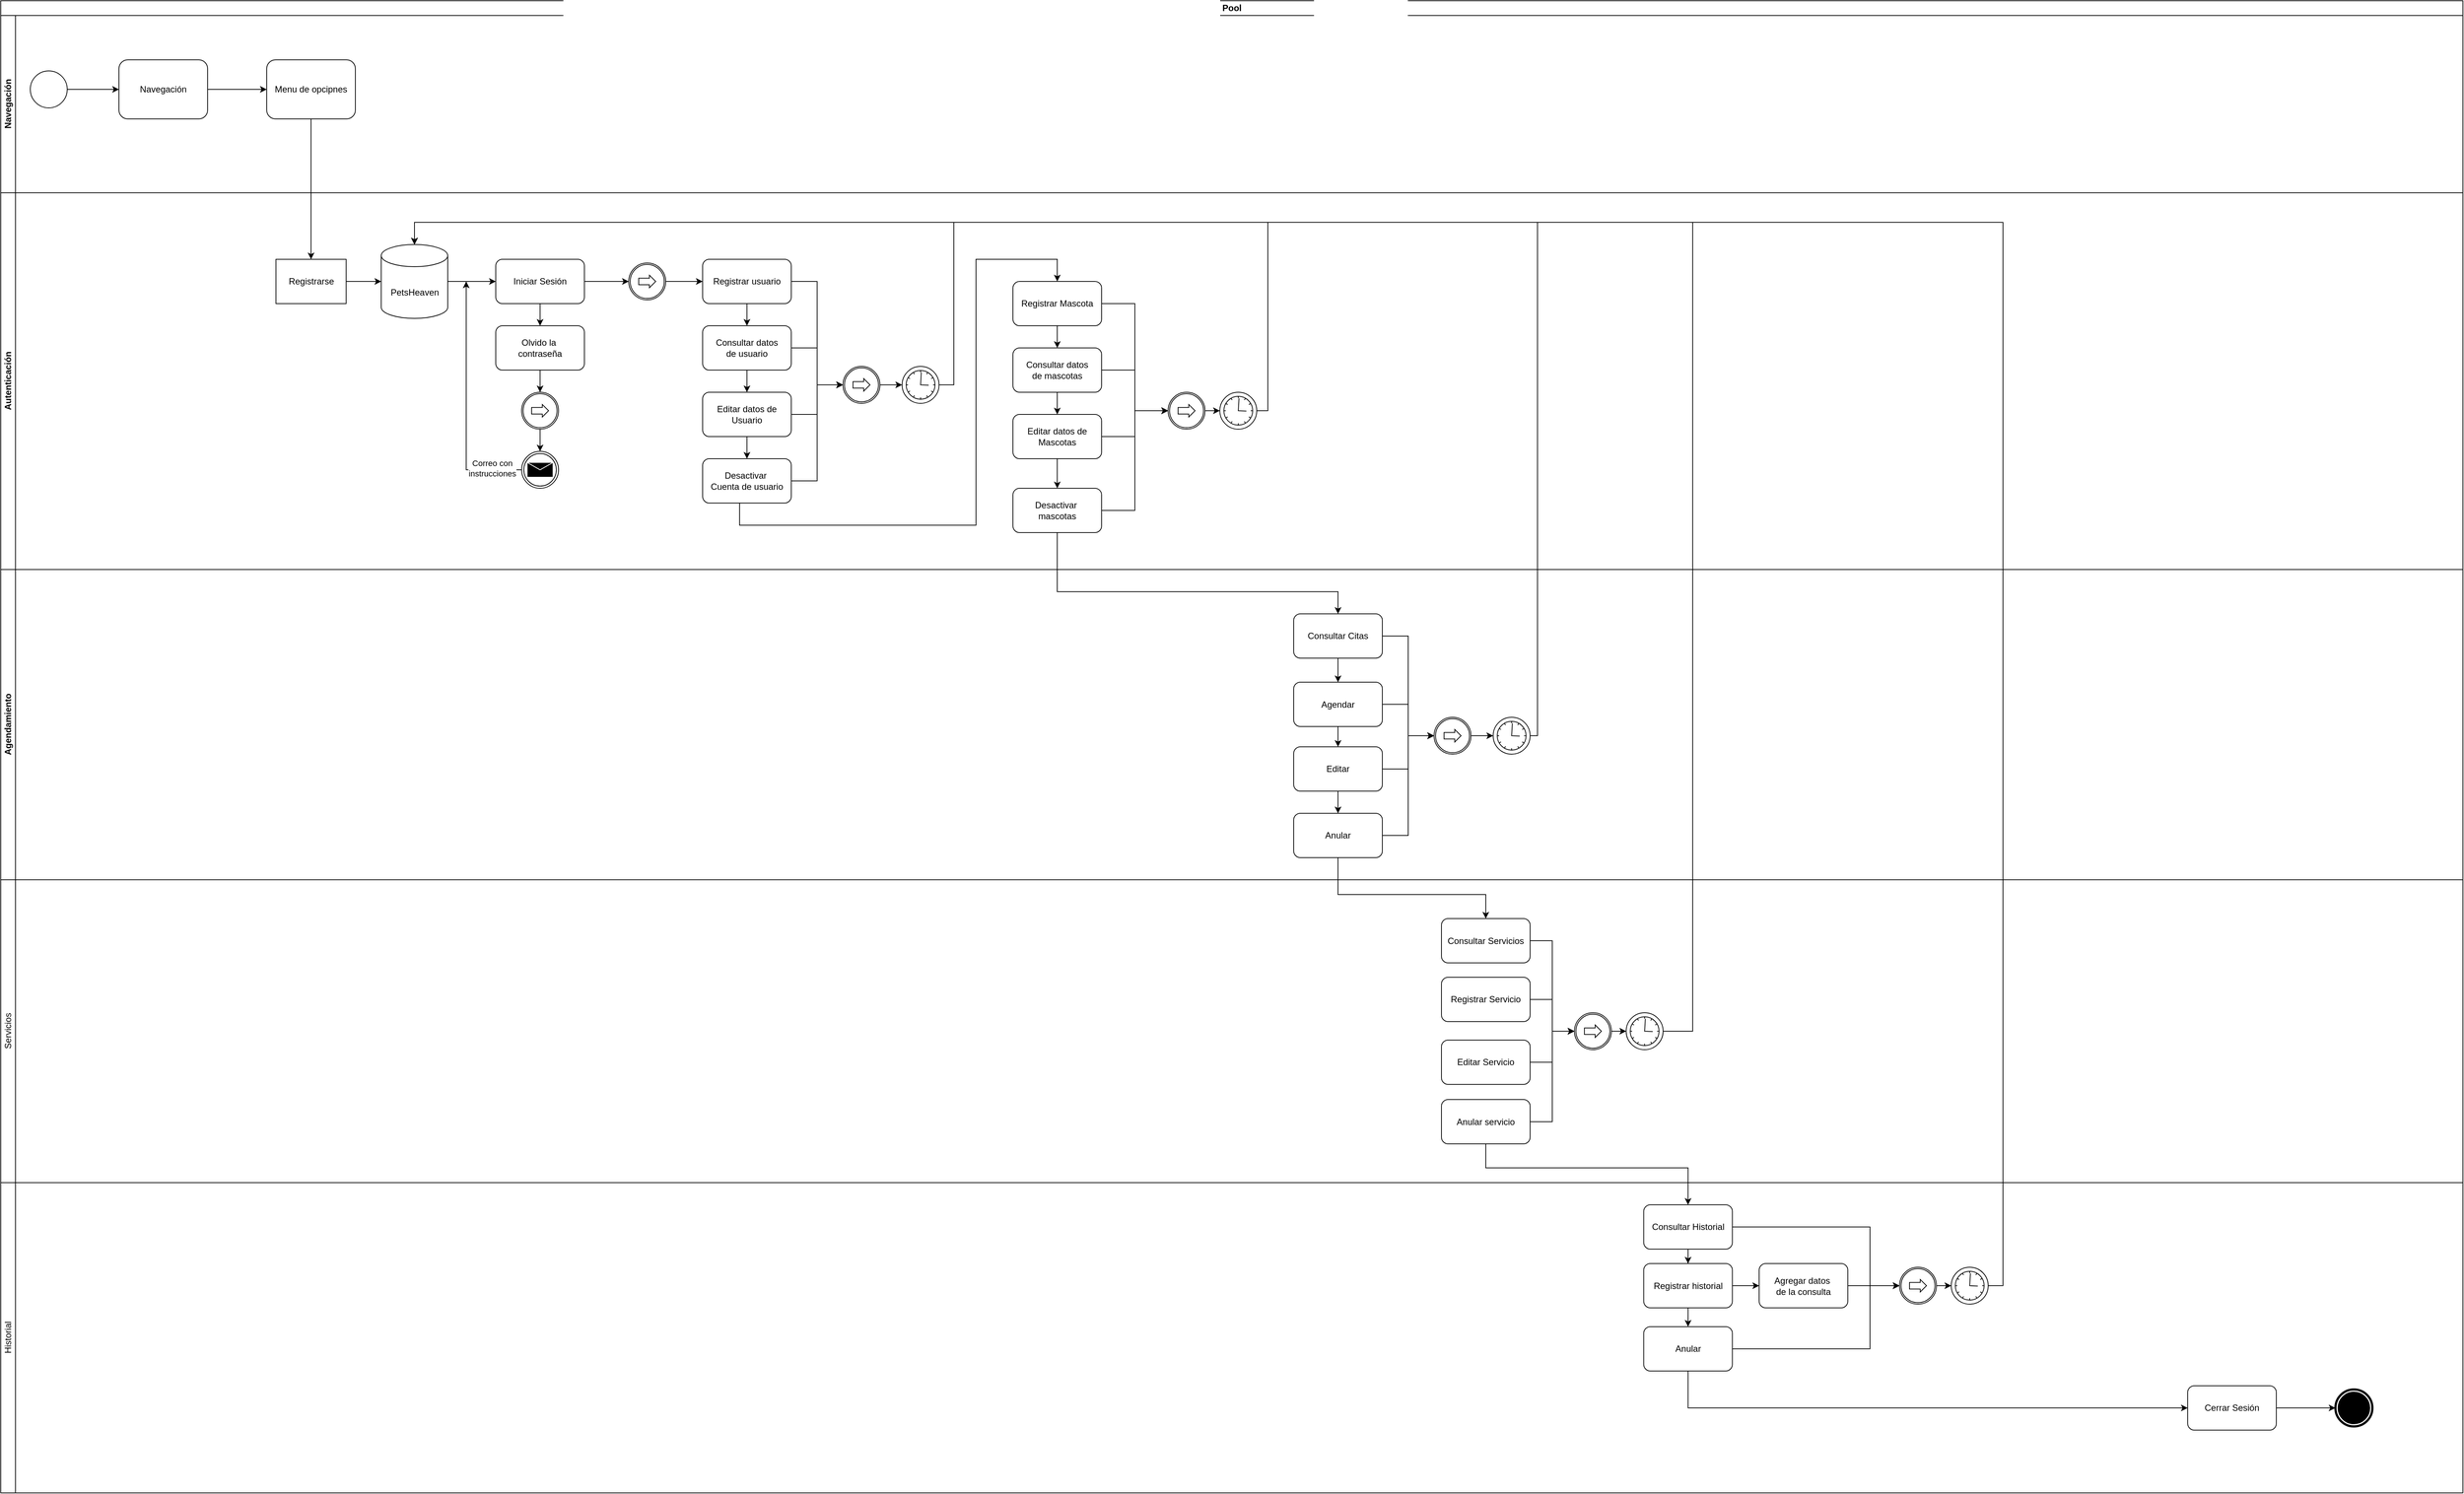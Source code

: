 <mxfile version="27.0.4">
  <diagram name="Page-1" id="2a216829-ef6e-dabb-86c1-c78162f3ba2b">
    <mxGraphModel dx="4753" dy="2723" grid="1" gridSize="10" guides="1" tooltips="1" connect="1" arrows="1" fold="1" page="1" pageScale="1" pageWidth="850" pageHeight="1100" background="none" math="0" shadow="0">
      <root>
        <mxCell id="0" />
        <mxCell id="1" parent="0" />
        <mxCell id="6vr_r3bITFx_196oS220-11" value="Pool" style="swimlane;childLayout=stackLayout;resizeParent=1;resizeParentMax=0;horizontal=1;startSize=20;horizontalStack=0;html=1;" parent="1" vertex="1">
          <mxGeometry x="160" y="150" width="3332.5" height="2020" as="geometry" />
        </mxCell>
        <mxCell id="6vr_r3bITFx_196oS220-12" value="Navegación" style="swimlane;startSize=20;horizontal=0;html=1;" parent="6vr_r3bITFx_196oS220-11" vertex="1">
          <mxGeometry y="20" width="3332.5" height="240" as="geometry" />
        </mxCell>
        <mxCell id="igWhySHWdOsPGfB4_8ew-29" value="Menu de opcipnes" style="shape=ext;rounded=1;html=1;whiteSpace=wrap;" parent="6vr_r3bITFx_196oS220-12" vertex="1">
          <mxGeometry x="360" y="60" width="120" height="80" as="geometry" />
        </mxCell>
        <mxCell id="92-tbjMUIbGHjEmsMBdT-14" style="edgeStyle=orthogonalEdgeStyle;rounded=0;orthogonalLoop=1;jettySize=auto;html=1;entryX=0;entryY=0.5;entryDx=0;entryDy=0;" edge="1" parent="6vr_r3bITFx_196oS220-12" source="7a84cebc1def654-2" target="igWhySHWdOsPGfB4_8ew-29">
          <mxGeometry relative="1" as="geometry" />
        </mxCell>
        <mxCell id="7a84cebc1def654-2" value="Navegación" style="shape=ext;rounded=1;html=1;whiteSpace=wrap;" parent="6vr_r3bITFx_196oS220-12" vertex="1">
          <mxGeometry x="160" y="60" width="120" height="80" as="geometry" />
        </mxCell>
        <mxCell id="7a84cebc1def654-1" value="" style="shape=mxgraph.bpmn.shape;html=1;verticalLabelPosition=bottom;labelBackgroundColor=#ffffff;verticalAlign=top;perimeter=ellipsePerimeter;outline=standard;symbol=general;" parent="6vr_r3bITFx_196oS220-12" vertex="1">
          <mxGeometry x="40" y="75" width="50" height="50" as="geometry" />
        </mxCell>
        <mxCell id="7a84cebc1def654-36" style="edgeStyle=orthogonalEdgeStyle;rounded=0;html=1;jettySize=auto;orthogonalLoop=1;" parent="6vr_r3bITFx_196oS220-12" source="7a84cebc1def654-1" target="7a84cebc1def654-2" edge="1">
          <mxGeometry relative="1" as="geometry" />
        </mxCell>
        <mxCell id="92-tbjMUIbGHjEmsMBdT-13" style="edgeStyle=orthogonalEdgeStyle;rounded=0;orthogonalLoop=1;jettySize=auto;html=1;entryX=0.5;entryY=0;entryDx=0;entryDy=0;" edge="1" parent="6vr_r3bITFx_196oS220-11" source="igWhySHWdOsPGfB4_8ew-29" target="92-tbjMUIbGHjEmsMBdT-2">
          <mxGeometry relative="1" as="geometry" />
        </mxCell>
        <mxCell id="6vr_r3bITFx_196oS220-13" value="Autenticación" style="swimlane;startSize=20;horizontal=0;html=1;" parent="6vr_r3bITFx_196oS220-11" vertex="1">
          <mxGeometry y="260" width="3332.5" height="510" as="geometry" />
        </mxCell>
        <mxCell id="92-tbjMUIbGHjEmsMBdT-2" value="Registrarse" style="rounded=0;whiteSpace=wrap;html=1;" vertex="1" parent="6vr_r3bITFx_196oS220-13">
          <mxGeometry x="372.5" y="90.03" width="95" height="60" as="geometry" />
        </mxCell>
        <mxCell id="92-tbjMUIbGHjEmsMBdT-24" style="edgeStyle=orthogonalEdgeStyle;rounded=0;orthogonalLoop=1;jettySize=auto;html=1;entryX=0.5;entryY=0;entryDx=0;entryDy=0;" edge="1" parent="6vr_r3bITFx_196oS220-13" source="92-tbjMUIbGHjEmsMBdT-3" target="92-tbjMUIbGHjEmsMBdT-22">
          <mxGeometry relative="1" as="geometry" />
        </mxCell>
        <mxCell id="92-tbjMUIbGHjEmsMBdT-36" style="edgeStyle=orthogonalEdgeStyle;rounded=0;orthogonalLoop=1;jettySize=auto;html=1;entryX=0;entryY=0.5;entryDx=0;entryDy=0;entryPerimeter=0;" edge="1" parent="6vr_r3bITFx_196oS220-13" source="92-tbjMUIbGHjEmsMBdT-3" target="92-tbjMUIbGHjEmsMBdT-34">
          <mxGeometry relative="1" as="geometry">
            <mxPoint x="840" y="120.03" as="targetPoint" />
          </mxGeometry>
        </mxCell>
        <mxCell id="92-tbjMUIbGHjEmsMBdT-3" value="Iniciar Sesión" style="rounded=1;whiteSpace=wrap;html=1;" vertex="1" parent="6vr_r3bITFx_196oS220-13">
          <mxGeometry x="670" y="90.03" width="120" height="60" as="geometry" />
        </mxCell>
        <mxCell id="92-tbjMUIbGHjEmsMBdT-29" style="edgeStyle=orthogonalEdgeStyle;rounded=0;orthogonalLoop=1;jettySize=auto;html=1;" edge="1" parent="6vr_r3bITFx_196oS220-13" source="4sriOAZfiTYjlehidHEY-39">
          <mxGeometry relative="1" as="geometry">
            <mxPoint x="630.0" y="120.03" as="targetPoint" />
            <Array as="points">
              <mxPoint x="630" y="375.03" />
            </Array>
          </mxGeometry>
        </mxCell>
        <mxCell id="92-tbjMUIbGHjEmsMBdT-30" value="Correo con&lt;br&gt;instrucciones" style="edgeLabel;html=1;align=center;verticalAlign=middle;resizable=0;points=[];" vertex="1" connectable="0" parent="92-tbjMUIbGHjEmsMBdT-29">
          <mxGeometry x="-0.756" y="-2" relative="1" as="geometry">
            <mxPoint as="offset" />
          </mxGeometry>
        </mxCell>
        <mxCell id="4sriOAZfiTYjlehidHEY-39" value="" style="points=[[0.145,0.145,0],[0.5,0,0],[0.855,0.145,0],[1,0.5,0],[0.855,0.855,0],[0.5,1,0],[0.145,0.855,0],[0,0.5,0]];shape=mxgraph.bpmn.event;html=1;verticalLabelPosition=bottom;labelBackgroundColor=#ffffff;verticalAlign=top;align=center;perimeter=ellipsePerimeter;outlineConnect=0;aspect=fixed;outline=throwing;symbol=message;" parent="6vr_r3bITFx_196oS220-13" vertex="1">
          <mxGeometry x="705" y="350.03" width="50" height="50" as="geometry" />
        </mxCell>
        <mxCell id="92-tbjMUIbGHjEmsMBdT-21" style="edgeStyle=orthogonalEdgeStyle;rounded=0;orthogonalLoop=1;jettySize=auto;html=1;entryX=0;entryY=0.5;entryDx=0;entryDy=0;" edge="1" parent="6vr_r3bITFx_196oS220-13" source="92-tbjMUIbGHjEmsMBdT-8" target="92-tbjMUIbGHjEmsMBdT-3">
          <mxGeometry relative="1" as="geometry" />
        </mxCell>
        <mxCell id="92-tbjMUIbGHjEmsMBdT-8" value="" style="shape=cylinder3;whiteSpace=wrap;html=1;boundedLbl=1;backgroundOutline=1;size=15;" vertex="1" parent="6vr_r3bITFx_196oS220-13">
          <mxGeometry x="515" y="70.03" width="90" height="100" as="geometry" />
        </mxCell>
        <mxCell id="92-tbjMUIbGHjEmsMBdT-20" style="edgeStyle=orthogonalEdgeStyle;rounded=0;orthogonalLoop=1;jettySize=auto;html=1;entryX=0;entryY=0.5;entryDx=0;entryDy=0;entryPerimeter=0;" edge="1" parent="6vr_r3bITFx_196oS220-13" source="92-tbjMUIbGHjEmsMBdT-2" target="92-tbjMUIbGHjEmsMBdT-8">
          <mxGeometry relative="1" as="geometry" />
        </mxCell>
        <mxCell id="92-tbjMUIbGHjEmsMBdT-22" value="Olvido la&amp;nbsp;&lt;div&gt;contraseña&lt;/div&gt;" style="rounded=1;whiteSpace=wrap;html=1;" vertex="1" parent="6vr_r3bITFx_196oS220-13">
          <mxGeometry x="670" y="180.03" width="120" height="60" as="geometry" />
        </mxCell>
        <mxCell id="92-tbjMUIbGHjEmsMBdT-31" value="" style="points=[[0.145,0.145,0],[0.5,0,0],[0.855,0.145,0],[1,0.5,0],[0.855,0.855,0],[0.5,1,0],[0.145,0.855,0],[0,0.5,0]];shape=mxgraph.bpmn.event;html=1;verticalLabelPosition=bottom;labelBackgroundColor=#ffffff;verticalAlign=top;align=center;perimeter=ellipsePerimeter;outlineConnect=0;aspect=fixed;outline=catching;symbol=link;" vertex="1" parent="6vr_r3bITFx_196oS220-13">
          <mxGeometry x="705" y="270.03" width="50" height="50" as="geometry" />
        </mxCell>
        <mxCell id="92-tbjMUIbGHjEmsMBdT-32" style="edgeStyle=orthogonalEdgeStyle;rounded=0;orthogonalLoop=1;jettySize=auto;html=1;entryX=0.5;entryY=0;entryDx=0;entryDy=0;entryPerimeter=0;" edge="1" parent="6vr_r3bITFx_196oS220-13" source="92-tbjMUIbGHjEmsMBdT-22" target="92-tbjMUIbGHjEmsMBdT-31">
          <mxGeometry relative="1" as="geometry" />
        </mxCell>
        <mxCell id="92-tbjMUIbGHjEmsMBdT-33" style="edgeStyle=orthogonalEdgeStyle;rounded=0;orthogonalLoop=1;jettySize=auto;html=1;entryX=0.5;entryY=0;entryDx=0;entryDy=0;entryPerimeter=0;" edge="1" parent="6vr_r3bITFx_196oS220-13" source="92-tbjMUIbGHjEmsMBdT-31" target="4sriOAZfiTYjlehidHEY-39">
          <mxGeometry relative="1" as="geometry" />
        </mxCell>
        <mxCell id="92-tbjMUIbGHjEmsMBdT-92" style="edgeStyle=orthogonalEdgeStyle;rounded=0;orthogonalLoop=1;jettySize=auto;html=1;entryX=0;entryY=0.5;entryDx=0;entryDy=0;" edge="1" parent="6vr_r3bITFx_196oS220-13" source="92-tbjMUIbGHjEmsMBdT-34" target="92-tbjMUIbGHjEmsMBdT-88">
          <mxGeometry relative="1" as="geometry" />
        </mxCell>
        <mxCell id="92-tbjMUIbGHjEmsMBdT-34" value="" style="points=[[0.145,0.145,0],[0.5,0,0],[0.855,0.145,0],[1,0.5,0],[0.855,0.855,0],[0.5,1,0],[0.145,0.855,0],[0,0.5,0]];shape=mxgraph.bpmn.event;html=1;verticalLabelPosition=bottom;labelBackgroundColor=#ffffff;verticalAlign=top;align=center;perimeter=ellipsePerimeter;outlineConnect=0;aspect=fixed;outline=catching;symbol=link;" vertex="1" parent="6vr_r3bITFx_196oS220-13">
          <mxGeometry x="850" y="95.03" width="50" height="50" as="geometry" />
        </mxCell>
        <mxCell id="92-tbjMUIbGHjEmsMBdT-78" style="edgeStyle=orthogonalEdgeStyle;rounded=0;orthogonalLoop=1;jettySize=auto;html=1;entryX=0.5;entryY=0;entryDx=0;entryDy=0;" edge="1" parent="6vr_r3bITFx_196oS220-13" source="92-tbjMUIbGHjEmsMBdT-37" target="92-tbjMUIbGHjEmsMBdT-44">
          <mxGeometry relative="1" as="geometry" />
        </mxCell>
        <mxCell id="92-tbjMUIbGHjEmsMBdT-37" value="Consultar datos&lt;br&gt;de usuario" style="rounded=1;whiteSpace=wrap;html=1;" vertex="1" parent="6vr_r3bITFx_196oS220-13">
          <mxGeometry x="950" y="180" width="120" height="60" as="geometry" />
        </mxCell>
        <mxCell id="92-tbjMUIbGHjEmsMBdT-80" style="edgeStyle=orthogonalEdgeStyle;rounded=0;orthogonalLoop=1;jettySize=auto;html=1;entryX=0.5;entryY=0;entryDx=0;entryDy=0;" edge="1" parent="6vr_r3bITFx_196oS220-13" source="92-tbjMUIbGHjEmsMBdT-44" target="92-tbjMUIbGHjEmsMBdT-75">
          <mxGeometry relative="1" as="geometry" />
        </mxCell>
        <mxCell id="92-tbjMUIbGHjEmsMBdT-44" value="Editar datos de Usuario" style="rounded=1;whiteSpace=wrap;html=1;" vertex="1" parent="6vr_r3bITFx_196oS220-13">
          <mxGeometry x="950" y="270" width="120" height="60" as="geometry" />
        </mxCell>
        <mxCell id="92-tbjMUIbGHjEmsMBdT-166" style="edgeStyle=orthogonalEdgeStyle;rounded=0;orthogonalLoop=1;jettySize=auto;html=1;entryX=0.5;entryY=0;entryDx=0;entryDy=0;" edge="1" parent="6vr_r3bITFx_196oS220-13" source="92-tbjMUIbGHjEmsMBdT-75" target="92-tbjMUIbGHjEmsMBdT-108">
          <mxGeometry relative="1" as="geometry">
            <Array as="points">
              <mxPoint x="1000" y="450" />
              <mxPoint x="1320" y="450" />
              <mxPoint x="1320" y="90" />
              <mxPoint x="1430" y="90" />
            </Array>
          </mxGeometry>
        </mxCell>
        <mxCell id="92-tbjMUIbGHjEmsMBdT-75" value="Desactivar&amp;nbsp;&lt;div&gt;Cuenta de usuario&lt;/div&gt;" style="rounded=1;whiteSpace=wrap;html=1;" vertex="1" parent="6vr_r3bITFx_196oS220-13">
          <mxGeometry x="950" y="360" width="120" height="60" as="geometry" />
        </mxCell>
        <mxCell id="92-tbjMUIbGHjEmsMBdT-91" style="edgeStyle=orthogonalEdgeStyle;rounded=0;orthogonalLoop=1;jettySize=auto;html=1;entryX=0.5;entryY=0;entryDx=0;entryDy=0;" edge="1" parent="6vr_r3bITFx_196oS220-13" source="92-tbjMUIbGHjEmsMBdT-88" target="92-tbjMUIbGHjEmsMBdT-37">
          <mxGeometry relative="1" as="geometry" />
        </mxCell>
        <mxCell id="92-tbjMUIbGHjEmsMBdT-88" value="Registrar usuario" style="rounded=1;whiteSpace=wrap;html=1;" vertex="1" parent="6vr_r3bITFx_196oS220-13">
          <mxGeometry x="950" y="90" width="120" height="60" as="geometry" />
        </mxCell>
        <mxCell id="92-tbjMUIbGHjEmsMBdT-96" style="edgeStyle=orthogonalEdgeStyle;rounded=0;orthogonalLoop=1;jettySize=auto;html=1;entryX=0.5;entryY=0;entryDx=0;entryDy=0;" edge="1" parent="6vr_r3bITFx_196oS220-13" source="92-tbjMUIbGHjEmsMBdT-97" target="92-tbjMUIbGHjEmsMBdT-100">
          <mxGeometry relative="1" as="geometry" />
        </mxCell>
        <mxCell id="92-tbjMUIbGHjEmsMBdT-97" value="Consultar datos&lt;br&gt;de mascotas" style="rounded=1;whiteSpace=wrap;html=1;" vertex="1" parent="6vr_r3bITFx_196oS220-13">
          <mxGeometry x="1370" y="210" width="120" height="60" as="geometry" />
        </mxCell>
        <mxCell id="92-tbjMUIbGHjEmsMBdT-172" style="edgeStyle=orthogonalEdgeStyle;rounded=0;orthogonalLoop=1;jettySize=auto;html=1;entryX=0.5;entryY=0;entryDx=0;entryDy=0;" edge="1" parent="6vr_r3bITFx_196oS220-13" source="92-tbjMUIbGHjEmsMBdT-100" target="92-tbjMUIbGHjEmsMBdT-101">
          <mxGeometry relative="1" as="geometry" />
        </mxCell>
        <mxCell id="92-tbjMUIbGHjEmsMBdT-100" value="Editar datos de Mascotas" style="rounded=1;whiteSpace=wrap;html=1;" vertex="1" parent="6vr_r3bITFx_196oS220-13">
          <mxGeometry x="1370" y="300" width="120" height="60" as="geometry" />
        </mxCell>
        <mxCell id="92-tbjMUIbGHjEmsMBdT-101" value="Desactivar&amp;nbsp;&lt;div&gt;mascotas&lt;/div&gt;" style="rounded=1;whiteSpace=wrap;html=1;" vertex="1" parent="6vr_r3bITFx_196oS220-13">
          <mxGeometry x="1370" y="400.03" width="120" height="60" as="geometry" />
        </mxCell>
        <mxCell id="92-tbjMUIbGHjEmsMBdT-103" style="edgeStyle=orthogonalEdgeStyle;rounded=0;orthogonalLoop=1;jettySize=auto;html=1;entryX=0;entryY=0.5;entryDx=0;entryDy=0;entryPerimeter=0;" edge="1" parent="6vr_r3bITFx_196oS220-13" source="92-tbjMUIbGHjEmsMBdT-97" target="92-tbjMUIbGHjEmsMBdT-169">
          <mxGeometry relative="1" as="geometry">
            <mxPoint x="1540.0" y="240" as="targetPoint" />
          </mxGeometry>
        </mxCell>
        <mxCell id="92-tbjMUIbGHjEmsMBdT-105" style="edgeStyle=orthogonalEdgeStyle;rounded=0;orthogonalLoop=1;jettySize=auto;html=1;entryX=0;entryY=0.5;entryDx=0;entryDy=0;entryPerimeter=0;" edge="1" parent="6vr_r3bITFx_196oS220-13" source="92-tbjMUIbGHjEmsMBdT-100" target="92-tbjMUIbGHjEmsMBdT-169">
          <mxGeometry relative="1" as="geometry">
            <mxPoint x="1540.0" y="330" as="targetPoint" />
          </mxGeometry>
        </mxCell>
        <mxCell id="92-tbjMUIbGHjEmsMBdT-107" style="edgeStyle=orthogonalEdgeStyle;rounded=0;orthogonalLoop=1;jettySize=auto;html=1;entryX=0.5;entryY=0;entryDx=0;entryDy=0;" edge="1" parent="6vr_r3bITFx_196oS220-13" source="92-tbjMUIbGHjEmsMBdT-108" target="92-tbjMUIbGHjEmsMBdT-97">
          <mxGeometry relative="1" as="geometry" />
        </mxCell>
        <mxCell id="92-tbjMUIbGHjEmsMBdT-108" value="Registrar Mascota" style="rounded=1;whiteSpace=wrap;html=1;" vertex="1" parent="6vr_r3bITFx_196oS220-13">
          <mxGeometry x="1370" y="120" width="120" height="60" as="geometry" />
        </mxCell>
        <mxCell id="92-tbjMUIbGHjEmsMBdT-110" style="edgeStyle=orthogonalEdgeStyle;rounded=0;orthogonalLoop=1;jettySize=auto;html=1;entryX=0;entryY=0.5;entryDx=0;entryDy=0;entryPerimeter=0;" edge="1" parent="6vr_r3bITFx_196oS220-13" source="92-tbjMUIbGHjEmsMBdT-108" target="92-tbjMUIbGHjEmsMBdT-169">
          <mxGeometry relative="1" as="geometry">
            <mxPoint x="1540.0" y="150" as="targetPoint" />
          </mxGeometry>
        </mxCell>
        <mxCell id="92-tbjMUIbGHjEmsMBdT-115" style="edgeStyle=orthogonalEdgeStyle;rounded=0;orthogonalLoop=1;jettySize=auto;html=1;entryX=0;entryY=0.5;entryDx=0;entryDy=0;entryPerimeter=0;" edge="1" parent="6vr_r3bITFx_196oS220-13" source="92-tbjMUIbGHjEmsMBdT-88" target="92-tbjMUIbGHjEmsMBdT-120">
          <mxGeometry relative="1" as="geometry" />
        </mxCell>
        <mxCell id="92-tbjMUIbGHjEmsMBdT-116" style="edgeStyle=orthogonalEdgeStyle;rounded=0;orthogonalLoop=1;jettySize=auto;html=1;entryX=0;entryY=0.5;entryDx=0;entryDy=0;entryPerimeter=0;" edge="1" parent="6vr_r3bITFx_196oS220-13" source="92-tbjMUIbGHjEmsMBdT-37" target="92-tbjMUIbGHjEmsMBdT-120">
          <mxGeometry relative="1" as="geometry" />
        </mxCell>
        <mxCell id="92-tbjMUIbGHjEmsMBdT-117" style="edgeStyle=orthogonalEdgeStyle;rounded=0;orthogonalLoop=1;jettySize=auto;html=1;entryX=0;entryY=0.5;entryDx=0;entryDy=0;entryPerimeter=0;" edge="1" parent="6vr_r3bITFx_196oS220-13" source="92-tbjMUIbGHjEmsMBdT-44" target="92-tbjMUIbGHjEmsMBdT-120">
          <mxGeometry relative="1" as="geometry" />
        </mxCell>
        <mxCell id="92-tbjMUIbGHjEmsMBdT-118" style="edgeStyle=orthogonalEdgeStyle;rounded=0;orthogonalLoop=1;jettySize=auto;html=1;entryX=0;entryY=0.5;entryDx=0;entryDy=0;entryPerimeter=0;" edge="1" parent="6vr_r3bITFx_196oS220-13" source="92-tbjMUIbGHjEmsMBdT-75" target="92-tbjMUIbGHjEmsMBdT-120">
          <mxGeometry relative="1" as="geometry" />
        </mxCell>
        <mxCell id="92-tbjMUIbGHjEmsMBdT-120" value="" style="points=[[0.145,0.145,0],[0.5,0,0],[0.855,0.145,0],[1,0.5,0],[0.855,0.855,0],[0.5,1,0],[0.145,0.855,0],[0,0.5,0]];shape=mxgraph.bpmn.event;html=1;verticalLabelPosition=bottom;labelBackgroundColor=#ffffff;verticalAlign=top;align=center;perimeter=ellipsePerimeter;outlineConnect=0;aspect=fixed;outline=catching;symbol=link;" vertex="1" parent="6vr_r3bITFx_196oS220-13">
          <mxGeometry x="1140" y="235" width="50" height="50" as="geometry" />
        </mxCell>
        <mxCell id="92-tbjMUIbGHjEmsMBdT-169" value="" style="points=[[0.145,0.145,0],[0.5,0,0],[0.855,0.145,0],[1,0.5,0],[0.855,0.855,0],[0.5,1,0],[0.145,0.855,0],[0,0.5,0]];shape=mxgraph.bpmn.event;html=1;verticalLabelPosition=bottom;labelBackgroundColor=#ffffff;verticalAlign=top;align=center;perimeter=ellipsePerimeter;outlineConnect=0;aspect=fixed;outline=catching;symbol=link;" vertex="1" parent="6vr_r3bITFx_196oS220-13">
          <mxGeometry x="1580" y="270.03" width="50" height="50" as="geometry" />
        </mxCell>
        <mxCell id="92-tbjMUIbGHjEmsMBdT-170" value="" style="points=[[0.145,0.145,0],[0.5,0,0],[0.855,0.145,0],[1,0.5,0],[0.855,0.855,0],[0.5,1,0],[0.145,0.855,0],[0,0.5,0]];shape=mxgraph.bpmn.event;html=1;verticalLabelPosition=bottom;labelBackgroundColor=#ffffff;verticalAlign=top;align=center;perimeter=ellipsePerimeter;outlineConnect=0;aspect=fixed;outline=standard;symbol=timer;" vertex="1" parent="6vr_r3bITFx_196oS220-13">
          <mxGeometry x="1650" y="270.03" width="50" height="50" as="geometry" />
        </mxCell>
        <mxCell id="92-tbjMUIbGHjEmsMBdT-171" style="edgeStyle=orthogonalEdgeStyle;rounded=0;orthogonalLoop=1;jettySize=auto;html=1;entryX=0;entryY=0.5;entryDx=0;entryDy=0;entryPerimeter=0;" edge="1" parent="6vr_r3bITFx_196oS220-13" source="92-tbjMUIbGHjEmsMBdT-169" target="92-tbjMUIbGHjEmsMBdT-170">
          <mxGeometry relative="1" as="geometry" />
        </mxCell>
        <mxCell id="92-tbjMUIbGHjEmsMBdT-173" style="edgeStyle=orthogonalEdgeStyle;rounded=0;orthogonalLoop=1;jettySize=auto;html=1;entryX=0;entryY=0.5;entryDx=0;entryDy=0;entryPerimeter=0;" edge="1" parent="6vr_r3bITFx_196oS220-13" source="92-tbjMUIbGHjEmsMBdT-101" target="92-tbjMUIbGHjEmsMBdT-169">
          <mxGeometry relative="1" as="geometry" />
        </mxCell>
        <mxCell id="92-tbjMUIbGHjEmsMBdT-180" value="&lt;span style=&quot;text-wrap-mode: wrap;&quot;&gt;PetsHeaven&lt;/span&gt;" style="text;html=1;align=center;verticalAlign=middle;resizable=0;points=[];autosize=1;strokeColor=none;fillColor=none;" vertex="1" parent="6vr_r3bITFx_196oS220-13">
          <mxGeometry x="515" y="120.03" width="90" height="30" as="geometry" />
        </mxCell>
        <mxCell id="92-tbjMUIbGHjEmsMBdT-181" value="" style="points=[[0.145,0.145,0],[0.5,0,0],[0.855,0.145,0],[1,0.5,0],[0.855,0.855,0],[0.5,1,0],[0.145,0.855,0],[0,0.5,0]];shape=mxgraph.bpmn.event;html=1;verticalLabelPosition=bottom;labelBackgroundColor=#ffffff;verticalAlign=top;align=center;perimeter=ellipsePerimeter;outlineConnect=0;aspect=fixed;outline=standard;symbol=timer;" vertex="1" parent="6vr_r3bITFx_196oS220-13">
          <mxGeometry x="1220" y="235" width="50" height="50" as="geometry" />
        </mxCell>
        <mxCell id="92-tbjMUIbGHjEmsMBdT-182" style="edgeStyle=orthogonalEdgeStyle;rounded=0;orthogonalLoop=1;jettySize=auto;html=1;entryX=0.5;entryY=0;entryDx=0;entryDy=0;entryPerimeter=0;" edge="1" parent="6vr_r3bITFx_196oS220-13" source="92-tbjMUIbGHjEmsMBdT-181" target="92-tbjMUIbGHjEmsMBdT-8">
          <mxGeometry relative="1" as="geometry">
            <Array as="points">
              <mxPoint x="1290" y="260" />
              <mxPoint x="1290" y="40" />
              <mxPoint x="560" y="40" />
            </Array>
          </mxGeometry>
        </mxCell>
        <mxCell id="92-tbjMUIbGHjEmsMBdT-183" style="edgeStyle=orthogonalEdgeStyle;rounded=0;orthogonalLoop=1;jettySize=auto;html=1;entryX=0;entryY=0.5;entryDx=0;entryDy=0;entryPerimeter=0;" edge="1" parent="6vr_r3bITFx_196oS220-13" source="92-tbjMUIbGHjEmsMBdT-120" target="92-tbjMUIbGHjEmsMBdT-181">
          <mxGeometry relative="1" as="geometry" />
        </mxCell>
        <mxCell id="92-tbjMUIbGHjEmsMBdT-184" style="edgeStyle=orthogonalEdgeStyle;rounded=0;orthogonalLoop=1;jettySize=auto;html=1;entryX=0.5;entryY=0;entryDx=0;entryDy=0;entryPerimeter=0;" edge="1" parent="6vr_r3bITFx_196oS220-13" source="92-tbjMUIbGHjEmsMBdT-170" target="92-tbjMUIbGHjEmsMBdT-8">
          <mxGeometry relative="1" as="geometry">
            <Array as="points">
              <mxPoint x="1715" y="40" />
              <mxPoint x="560" y="40" />
            </Array>
          </mxGeometry>
        </mxCell>
        <mxCell id="92-tbjMUIbGHjEmsMBdT-12" value="Agendamiento" style="swimlane;startSize=20;horizontal=0;html=1;" vertex="1" parent="6vr_r3bITFx_196oS220-11">
          <mxGeometry y="770" width="3332.5" height="420" as="geometry" />
        </mxCell>
        <mxCell id="92-tbjMUIbGHjEmsMBdT-163" style="edgeStyle=orthogonalEdgeStyle;rounded=0;orthogonalLoop=1;jettySize=auto;html=1;entryX=0.5;entryY=0;entryDx=0;entryDy=0;" edge="1" parent="92-tbjMUIbGHjEmsMBdT-12" source="92-tbjMUIbGHjEmsMBdT-45" target="92-tbjMUIbGHjEmsMBdT-48">
          <mxGeometry relative="1" as="geometry" />
        </mxCell>
        <mxCell id="92-tbjMUIbGHjEmsMBdT-45" value="Agendar" style="rounded=1;whiteSpace=wrap;html=1;" vertex="1" parent="92-tbjMUIbGHjEmsMBdT-12">
          <mxGeometry x="1750" y="152.5" width="120" height="60" as="geometry" />
        </mxCell>
        <mxCell id="92-tbjMUIbGHjEmsMBdT-164" style="edgeStyle=orthogonalEdgeStyle;rounded=0;orthogonalLoop=1;jettySize=auto;html=1;entryX=0.5;entryY=0;entryDx=0;entryDy=0;" edge="1" parent="92-tbjMUIbGHjEmsMBdT-12" source="92-tbjMUIbGHjEmsMBdT-48" target="92-tbjMUIbGHjEmsMBdT-54">
          <mxGeometry relative="1" as="geometry">
            <mxPoint x="1810.0" y="352.5" as="targetPoint" />
          </mxGeometry>
        </mxCell>
        <mxCell id="92-tbjMUIbGHjEmsMBdT-48" value="Editar" style="rounded=1;whiteSpace=wrap;html=1;" vertex="1" parent="92-tbjMUIbGHjEmsMBdT-12">
          <mxGeometry x="1750" y="240" width="120" height="60" as="geometry" />
        </mxCell>
        <mxCell id="92-tbjMUIbGHjEmsMBdT-162" style="edgeStyle=orthogonalEdgeStyle;rounded=0;orthogonalLoop=1;jettySize=auto;html=1;entryX=0.5;entryY=0;entryDx=0;entryDy=0;" edge="1" parent="92-tbjMUIbGHjEmsMBdT-12" source="92-tbjMUIbGHjEmsMBdT-50" target="92-tbjMUIbGHjEmsMBdT-45">
          <mxGeometry relative="1" as="geometry" />
        </mxCell>
        <mxCell id="92-tbjMUIbGHjEmsMBdT-50" value="Consultar Citas" style="rounded=1;whiteSpace=wrap;html=1;" vertex="1" parent="92-tbjMUIbGHjEmsMBdT-12">
          <mxGeometry x="1750" y="60" width="120" height="60" as="geometry" />
        </mxCell>
        <mxCell id="92-tbjMUIbGHjEmsMBdT-54" value="Anular" style="rounded=1;whiteSpace=wrap;html=1;" vertex="1" parent="92-tbjMUIbGHjEmsMBdT-12">
          <mxGeometry x="1750" y="330" width="120" height="60" as="geometry" />
        </mxCell>
        <mxCell id="92-tbjMUIbGHjEmsMBdT-73" value="" style="points=[[0.145,0.145,0],[0.5,0,0],[0.855,0.145,0],[1,0.5,0],[0.855,0.855,0],[0.5,1,0],[0.145,0.855,0],[0,0.5,0]];shape=mxgraph.bpmn.event;html=1;verticalLabelPosition=bottom;labelBackgroundColor=#ffffff;verticalAlign=top;align=center;perimeter=ellipsePerimeter;outlineConnect=0;aspect=fixed;outline=catching;symbol=link;" vertex="1" parent="92-tbjMUIbGHjEmsMBdT-12">
          <mxGeometry x="1940" y="200" width="50" height="50" as="geometry" />
        </mxCell>
        <mxCell id="92-tbjMUIbGHjEmsMBdT-124" value="" style="points=[[0.145,0.145,0],[0.5,0,0],[0.855,0.145,0],[1,0.5,0],[0.855,0.855,0],[0.5,1,0],[0.145,0.855,0],[0,0.5,0]];shape=mxgraph.bpmn.event;html=1;verticalLabelPosition=bottom;labelBackgroundColor=#ffffff;verticalAlign=top;align=center;perimeter=ellipsePerimeter;outlineConnect=0;aspect=fixed;outline=standard;symbol=timer;" vertex="1" parent="92-tbjMUIbGHjEmsMBdT-12">
          <mxGeometry x="2020" y="200" width="50" height="50" as="geometry" />
        </mxCell>
        <mxCell id="92-tbjMUIbGHjEmsMBdT-174" style="edgeStyle=orthogonalEdgeStyle;rounded=0;orthogonalLoop=1;jettySize=auto;html=1;entryX=0;entryY=0.5;entryDx=0;entryDy=0;entryPerimeter=0;" edge="1" parent="92-tbjMUIbGHjEmsMBdT-12" source="92-tbjMUIbGHjEmsMBdT-54" target="92-tbjMUIbGHjEmsMBdT-73">
          <mxGeometry relative="1" as="geometry" />
        </mxCell>
        <mxCell id="92-tbjMUIbGHjEmsMBdT-175" style="edgeStyle=orthogonalEdgeStyle;rounded=0;orthogonalLoop=1;jettySize=auto;html=1;entryX=0;entryY=0.5;entryDx=0;entryDy=0;entryPerimeter=0;" edge="1" parent="92-tbjMUIbGHjEmsMBdT-12" source="92-tbjMUIbGHjEmsMBdT-48" target="92-tbjMUIbGHjEmsMBdT-73">
          <mxGeometry relative="1" as="geometry" />
        </mxCell>
        <mxCell id="92-tbjMUIbGHjEmsMBdT-176" style="edgeStyle=orthogonalEdgeStyle;rounded=0;orthogonalLoop=1;jettySize=auto;html=1;entryX=0;entryY=0.5;entryDx=0;entryDy=0;entryPerimeter=0;" edge="1" parent="92-tbjMUIbGHjEmsMBdT-12" source="92-tbjMUIbGHjEmsMBdT-45" target="92-tbjMUIbGHjEmsMBdT-73">
          <mxGeometry relative="1" as="geometry" />
        </mxCell>
        <mxCell id="92-tbjMUIbGHjEmsMBdT-177" style="edgeStyle=orthogonalEdgeStyle;rounded=0;orthogonalLoop=1;jettySize=auto;html=1;entryX=0;entryY=0.5;entryDx=0;entryDy=0;entryPerimeter=0;" edge="1" parent="92-tbjMUIbGHjEmsMBdT-12" source="92-tbjMUIbGHjEmsMBdT-50" target="92-tbjMUIbGHjEmsMBdT-73">
          <mxGeometry relative="1" as="geometry" />
        </mxCell>
        <mxCell id="92-tbjMUIbGHjEmsMBdT-178" style="edgeStyle=orthogonalEdgeStyle;rounded=0;orthogonalLoop=1;jettySize=auto;html=1;entryX=0;entryY=0.5;entryDx=0;entryDy=0;entryPerimeter=0;" edge="1" parent="92-tbjMUIbGHjEmsMBdT-12" source="92-tbjMUIbGHjEmsMBdT-73" target="92-tbjMUIbGHjEmsMBdT-124">
          <mxGeometry relative="1" as="geometry" />
        </mxCell>
        <mxCell id="92-tbjMUIbGHjEmsMBdT-126" value="Servicios" style="swimlane;startSize=20;horizontal=0;html=1;fontStyle=0" vertex="1" parent="6vr_r3bITFx_196oS220-11">
          <mxGeometry y="1190" width="3332.5" height="410" as="geometry" />
        </mxCell>
        <mxCell id="92-tbjMUIbGHjEmsMBdT-127" value="Registrar Servicio" style="rounded=1;whiteSpace=wrap;html=1;" vertex="1" parent="92-tbjMUIbGHjEmsMBdT-126">
          <mxGeometry x="1950" y="132.02" width="120" height="60" as="geometry" />
        </mxCell>
        <mxCell id="92-tbjMUIbGHjEmsMBdT-128" value="" style="points=[[0.145,0.145,0],[0.5,0,0],[0.855,0.145,0],[1,0.5,0],[0.855,0.855,0],[0.5,1,0],[0.145,0.855,0],[0,0.5,0]];shape=mxgraph.bpmn.event;html=1;verticalLabelPosition=bottom;labelBackgroundColor=#ffffff;verticalAlign=top;align=center;perimeter=ellipsePerimeter;outlineConnect=0;aspect=fixed;outline=catching;symbol=link;" vertex="1" parent="92-tbjMUIbGHjEmsMBdT-126">
          <mxGeometry x="2130" y="180.0" width="50" height="50" as="geometry" />
        </mxCell>
        <mxCell id="92-tbjMUIbGHjEmsMBdT-129" style="edgeStyle=orthogonalEdgeStyle;rounded=0;orthogonalLoop=1;jettySize=auto;html=1;entryX=0;entryY=0.5;entryDx=0;entryDy=0;entryPerimeter=0;" edge="1" parent="92-tbjMUIbGHjEmsMBdT-126" source="92-tbjMUIbGHjEmsMBdT-127" target="92-tbjMUIbGHjEmsMBdT-128">
          <mxGeometry relative="1" as="geometry" />
        </mxCell>
        <mxCell id="92-tbjMUIbGHjEmsMBdT-130" value="Editar Servicio" style="rounded=1;whiteSpace=wrap;html=1;" vertex="1" parent="92-tbjMUIbGHjEmsMBdT-126">
          <mxGeometry x="1950" y="217.02" width="120" height="60" as="geometry" />
        </mxCell>
        <mxCell id="92-tbjMUIbGHjEmsMBdT-131" value="Consultar Servicios" style="rounded=1;whiteSpace=wrap;html=1;" vertex="1" parent="92-tbjMUIbGHjEmsMBdT-126">
          <mxGeometry x="1950" y="52.5" width="120" height="60" as="geometry" />
        </mxCell>
        <mxCell id="92-tbjMUIbGHjEmsMBdT-135" value="Anular servicio" style="rounded=1;whiteSpace=wrap;html=1;" vertex="1" parent="92-tbjMUIbGHjEmsMBdT-126">
          <mxGeometry x="1950" y="297.5" width="120" height="60" as="geometry" />
        </mxCell>
        <mxCell id="92-tbjMUIbGHjEmsMBdT-140" value="" style="points=[[0.145,0.145,0],[0.5,0,0],[0.855,0.145,0],[1,0.5,0],[0.855,0.855,0],[0.5,1,0],[0.145,0.855,0],[0,0.5,0]];shape=mxgraph.bpmn.event;html=1;verticalLabelPosition=bottom;labelBackgroundColor=#ffffff;verticalAlign=top;align=center;perimeter=ellipsePerimeter;outlineConnect=0;aspect=fixed;outline=standard;symbol=timer;" vertex="1" parent="92-tbjMUIbGHjEmsMBdT-126">
          <mxGeometry x="2200" y="180" width="50" height="50" as="geometry" />
        </mxCell>
        <mxCell id="92-tbjMUIbGHjEmsMBdT-187" style="edgeStyle=orthogonalEdgeStyle;rounded=0;orthogonalLoop=1;jettySize=auto;html=1;entryX=0;entryY=0.5;entryDx=0;entryDy=0;entryPerimeter=0;" edge="1" parent="92-tbjMUIbGHjEmsMBdT-126" source="92-tbjMUIbGHjEmsMBdT-135" target="92-tbjMUIbGHjEmsMBdT-128">
          <mxGeometry relative="1" as="geometry" />
        </mxCell>
        <mxCell id="92-tbjMUIbGHjEmsMBdT-188" style="edgeStyle=orthogonalEdgeStyle;rounded=0;orthogonalLoop=1;jettySize=auto;html=1;entryX=0;entryY=0.5;entryDx=0;entryDy=0;entryPerimeter=0;" edge="1" parent="92-tbjMUIbGHjEmsMBdT-126" source="92-tbjMUIbGHjEmsMBdT-130" target="92-tbjMUIbGHjEmsMBdT-128">
          <mxGeometry relative="1" as="geometry" />
        </mxCell>
        <mxCell id="92-tbjMUIbGHjEmsMBdT-189" style="edgeStyle=orthogonalEdgeStyle;rounded=0;orthogonalLoop=1;jettySize=auto;html=1;entryX=0;entryY=0.5;entryDx=0;entryDy=0;entryPerimeter=0;" edge="1" parent="92-tbjMUIbGHjEmsMBdT-126" source="92-tbjMUIbGHjEmsMBdT-131" target="92-tbjMUIbGHjEmsMBdT-128">
          <mxGeometry relative="1" as="geometry" />
        </mxCell>
        <mxCell id="92-tbjMUIbGHjEmsMBdT-190" style="edgeStyle=orthogonalEdgeStyle;rounded=0;orthogonalLoop=1;jettySize=auto;html=1;entryX=0;entryY=0.5;entryDx=0;entryDy=0;entryPerimeter=0;" edge="1" parent="92-tbjMUIbGHjEmsMBdT-126" source="92-tbjMUIbGHjEmsMBdT-128" target="92-tbjMUIbGHjEmsMBdT-140">
          <mxGeometry relative="1" as="geometry" />
        </mxCell>
        <mxCell id="92-tbjMUIbGHjEmsMBdT-141" value="Historial" style="swimlane;startSize=20;horizontal=0;html=1;fontStyle=0" vertex="1" parent="6vr_r3bITFx_196oS220-11">
          <mxGeometry y="1600" width="3332.5" height="420" as="geometry" />
        </mxCell>
        <mxCell id="92-tbjMUIbGHjEmsMBdT-199" style="edgeStyle=orthogonalEdgeStyle;rounded=0;orthogonalLoop=1;jettySize=auto;html=1;entryX=0.5;entryY=0;entryDx=0;entryDy=0;" edge="1" parent="92-tbjMUIbGHjEmsMBdT-141" source="92-tbjMUIbGHjEmsMBdT-142" target="92-tbjMUIbGHjEmsMBdT-150">
          <mxGeometry relative="1" as="geometry" />
        </mxCell>
        <mxCell id="92-tbjMUIbGHjEmsMBdT-142" value="Registrar historial" style="rounded=1;whiteSpace=wrap;html=1;" vertex="1" parent="92-tbjMUIbGHjEmsMBdT-141">
          <mxGeometry x="2223.75" y="109.52" width="120" height="60" as="geometry" />
        </mxCell>
        <mxCell id="92-tbjMUIbGHjEmsMBdT-144" style="edgeStyle=orthogonalEdgeStyle;rounded=0;orthogonalLoop=1;jettySize=auto;html=1;entryX=0;entryY=0.5;entryDx=0;entryDy=0;" edge="1" parent="92-tbjMUIbGHjEmsMBdT-141" source="92-tbjMUIbGHjEmsMBdT-142" target="92-tbjMUIbGHjEmsMBdT-145">
          <mxGeometry relative="1" as="geometry">
            <mxPoint x="2403.75" y="139.52" as="targetPoint" />
          </mxGeometry>
        </mxCell>
        <mxCell id="92-tbjMUIbGHjEmsMBdT-145" value="Agregar datos&amp;nbsp;&lt;div&gt;&lt;span style=&quot;background-color: transparent; color: light-dark(rgb(0, 0, 0), rgb(255, 255, 255));&quot;&gt;de la consulta&lt;/span&gt;&lt;/div&gt;" style="rounded=1;whiteSpace=wrap;html=1;" vertex="1" parent="92-tbjMUIbGHjEmsMBdT-141">
          <mxGeometry x="2380" y="109.52" width="120" height="60" as="geometry" />
        </mxCell>
        <mxCell id="92-tbjMUIbGHjEmsMBdT-198" style="edgeStyle=orthogonalEdgeStyle;rounded=0;orthogonalLoop=1;jettySize=auto;html=1;entryX=0.5;entryY=0;entryDx=0;entryDy=0;" edge="1" parent="92-tbjMUIbGHjEmsMBdT-141" source="92-tbjMUIbGHjEmsMBdT-146" target="92-tbjMUIbGHjEmsMBdT-142">
          <mxGeometry relative="1" as="geometry" />
        </mxCell>
        <mxCell id="92-tbjMUIbGHjEmsMBdT-146" value="Consultar Historial" style="rounded=1;whiteSpace=wrap;html=1;" vertex="1" parent="92-tbjMUIbGHjEmsMBdT-141">
          <mxGeometry x="2223.75" y="30" width="120" height="60" as="geometry" />
        </mxCell>
        <mxCell id="92-tbjMUIbGHjEmsMBdT-150" value="Anular" style="rounded=1;whiteSpace=wrap;html=1;" vertex="1" parent="92-tbjMUIbGHjEmsMBdT-141">
          <mxGeometry x="2223.75" y="195" width="120" height="60" as="geometry" />
        </mxCell>
        <mxCell id="92-tbjMUIbGHjEmsMBdT-151" value="" style="points=[[0.145,0.145,0],[0.5,0,0],[0.855,0.145,0],[1,0.5,0],[0.855,0.855,0],[0.5,1,0],[0.145,0.855,0],[0,0.5,0]];shape=mxgraph.bpmn.event;html=1;verticalLabelPosition=bottom;labelBackgroundColor=#ffffff;verticalAlign=top;align=center;perimeter=ellipsePerimeter;outlineConnect=0;aspect=fixed;outline=catching;symbol=link;" vertex="1" parent="92-tbjMUIbGHjEmsMBdT-141">
          <mxGeometry x="2570" y="114.52" width="50" height="50" as="geometry" />
        </mxCell>
        <mxCell id="92-tbjMUIbGHjEmsMBdT-152" style="edgeStyle=orthogonalEdgeStyle;rounded=0;orthogonalLoop=1;jettySize=auto;html=1;entryX=0;entryY=0.5;entryDx=0;entryDy=0;entryPerimeter=0;" edge="1" parent="92-tbjMUIbGHjEmsMBdT-141" source="92-tbjMUIbGHjEmsMBdT-145" target="92-tbjMUIbGHjEmsMBdT-151">
          <mxGeometry relative="1" as="geometry" />
        </mxCell>
        <mxCell id="92-tbjMUIbGHjEmsMBdT-155" value="" style="points=[[0.145,0.145,0],[0.5,0,0],[0.855,0.145,0],[1,0.5,0],[0.855,0.855,0],[0.5,1,0],[0.145,0.855,0],[0,0.5,0]];shape=mxgraph.bpmn.event;html=1;verticalLabelPosition=bottom;labelBackgroundColor=#ffffff;verticalAlign=top;align=center;perimeter=ellipsePerimeter;outlineConnect=0;aspect=fixed;outline=standard;symbol=timer;" vertex="1" parent="92-tbjMUIbGHjEmsMBdT-141">
          <mxGeometry x="2640" y="114.52" width="50" height="50" as="geometry" />
        </mxCell>
        <mxCell id="92-tbjMUIbGHjEmsMBdT-194" style="edgeStyle=orthogonalEdgeStyle;rounded=0;orthogonalLoop=1;jettySize=auto;html=1;entryX=0;entryY=0.5;entryDx=0;entryDy=0;entryPerimeter=0;" edge="1" parent="92-tbjMUIbGHjEmsMBdT-141" source="92-tbjMUIbGHjEmsMBdT-146" target="92-tbjMUIbGHjEmsMBdT-151">
          <mxGeometry relative="1" as="geometry">
            <Array as="points">
              <mxPoint x="2530" y="60" />
              <mxPoint x="2530" y="140" />
            </Array>
          </mxGeometry>
        </mxCell>
        <mxCell id="92-tbjMUIbGHjEmsMBdT-195" style="edgeStyle=orthogonalEdgeStyle;rounded=0;orthogonalLoop=1;jettySize=auto;html=1;entryX=0;entryY=0.5;entryDx=0;entryDy=0;entryPerimeter=0;" edge="1" parent="92-tbjMUIbGHjEmsMBdT-141" source="92-tbjMUIbGHjEmsMBdT-150" target="92-tbjMUIbGHjEmsMBdT-151">
          <mxGeometry relative="1" as="geometry">
            <Array as="points">
              <mxPoint x="2530" y="225" />
              <mxPoint x="2530" y="139" />
            </Array>
          </mxGeometry>
        </mxCell>
        <mxCell id="92-tbjMUIbGHjEmsMBdT-196" style="edgeStyle=orthogonalEdgeStyle;rounded=0;orthogonalLoop=1;jettySize=auto;html=1;entryX=0;entryY=0.5;entryDx=0;entryDy=0;entryPerimeter=0;" edge="1" parent="92-tbjMUIbGHjEmsMBdT-141" source="92-tbjMUIbGHjEmsMBdT-151" target="92-tbjMUIbGHjEmsMBdT-155">
          <mxGeometry relative="1" as="geometry" />
        </mxCell>
        <mxCell id="92-tbjMUIbGHjEmsMBdT-201" value="" style="points=[[0.145,0.145,0],[0.5,0,0],[0.855,0.145,0],[1,0.5,0],[0.855,0.855,0],[0.5,1,0],[0.145,0.855,0],[0,0.5,0]];shape=mxgraph.bpmn.event;html=1;verticalLabelPosition=bottom;labelBackgroundColor=#ffffff;verticalAlign=top;align=center;perimeter=ellipsePerimeter;outlineConnect=0;aspect=fixed;outline=end;symbol=terminate;" vertex="1" parent="92-tbjMUIbGHjEmsMBdT-141">
          <mxGeometry x="3160" y="280" width="50" height="50" as="geometry" />
        </mxCell>
        <mxCell id="92-tbjMUIbGHjEmsMBdT-202" value="Cerrar Sesión" style="rounded=1;whiteSpace=wrap;html=1;" vertex="1" parent="92-tbjMUIbGHjEmsMBdT-141">
          <mxGeometry x="2960" y="275" width="120" height="60" as="geometry" />
        </mxCell>
        <mxCell id="92-tbjMUIbGHjEmsMBdT-203" value="" style="edgeStyle=orthogonalEdgeStyle;rounded=0;orthogonalLoop=1;jettySize=auto;html=1;" edge="1" parent="92-tbjMUIbGHjEmsMBdT-141" source="92-tbjMUIbGHjEmsMBdT-150" target="92-tbjMUIbGHjEmsMBdT-202">
          <mxGeometry relative="1" as="geometry">
            <mxPoint x="3321" y="2060" as="targetPoint" />
            <mxPoint x="2444" y="2005" as="sourcePoint" />
            <Array as="points">
              <mxPoint x="2284" y="305" />
            </Array>
          </mxGeometry>
        </mxCell>
        <mxCell id="92-tbjMUIbGHjEmsMBdT-204" style="edgeStyle=orthogonalEdgeStyle;rounded=0;orthogonalLoop=1;jettySize=auto;html=1;entryX=0;entryY=0.5;entryDx=0;entryDy=0;entryPerimeter=0;" edge="1" parent="92-tbjMUIbGHjEmsMBdT-141" source="92-tbjMUIbGHjEmsMBdT-202" target="92-tbjMUIbGHjEmsMBdT-201">
          <mxGeometry relative="1" as="geometry" />
        </mxCell>
        <mxCell id="92-tbjMUIbGHjEmsMBdT-179" style="edgeStyle=orthogonalEdgeStyle;rounded=0;orthogonalLoop=1;jettySize=auto;html=1;entryX=0.5;entryY=0;entryDx=0;entryDy=0;" edge="1" parent="6vr_r3bITFx_196oS220-11" source="92-tbjMUIbGHjEmsMBdT-101" target="92-tbjMUIbGHjEmsMBdT-50">
          <mxGeometry relative="1" as="geometry">
            <Array as="points">
              <mxPoint x="1430" y="800" />
              <mxPoint x="1810" y="800" />
            </Array>
          </mxGeometry>
        </mxCell>
        <mxCell id="92-tbjMUIbGHjEmsMBdT-185" style="edgeStyle=orthogonalEdgeStyle;rounded=0;orthogonalLoop=1;jettySize=auto;html=1;entryX=0.5;entryY=0;entryDx=0;entryDy=0;entryPerimeter=0;" edge="1" parent="6vr_r3bITFx_196oS220-11" source="92-tbjMUIbGHjEmsMBdT-124" target="92-tbjMUIbGHjEmsMBdT-8">
          <mxGeometry relative="1" as="geometry">
            <Array as="points">
              <mxPoint x="2080" y="995" />
              <mxPoint x="2080" y="300" />
              <mxPoint x="560" y="300" />
            </Array>
          </mxGeometry>
        </mxCell>
        <mxCell id="92-tbjMUIbGHjEmsMBdT-191" style="edgeStyle=orthogonalEdgeStyle;rounded=0;orthogonalLoop=1;jettySize=auto;html=1;entryX=0.5;entryY=0;entryDx=0;entryDy=0;entryPerimeter=0;" edge="1" parent="6vr_r3bITFx_196oS220-11" source="92-tbjMUIbGHjEmsMBdT-140" target="92-tbjMUIbGHjEmsMBdT-8">
          <mxGeometry relative="1" as="geometry">
            <Array as="points">
              <mxPoint x="2290" y="1395" />
              <mxPoint x="2290" y="300" />
              <mxPoint x="560" y="300" />
            </Array>
          </mxGeometry>
        </mxCell>
        <mxCell id="92-tbjMUIbGHjEmsMBdT-192" style="edgeStyle=orthogonalEdgeStyle;rounded=0;orthogonalLoop=1;jettySize=auto;html=1;entryX=0.5;entryY=0;entryDx=0;entryDy=0;" edge="1" parent="6vr_r3bITFx_196oS220-11" source="92-tbjMUIbGHjEmsMBdT-54" target="92-tbjMUIbGHjEmsMBdT-131">
          <mxGeometry relative="1" as="geometry">
            <Array as="points">
              <mxPoint x="1810" y="1210" />
              <mxPoint x="2010" y="1210" />
            </Array>
          </mxGeometry>
        </mxCell>
        <mxCell id="92-tbjMUIbGHjEmsMBdT-193" style="edgeStyle=orthogonalEdgeStyle;rounded=0;orthogonalLoop=1;jettySize=auto;html=1;entryX=0.5;entryY=0;entryDx=0;entryDy=0;" edge="1" parent="6vr_r3bITFx_196oS220-11" source="92-tbjMUIbGHjEmsMBdT-135" target="92-tbjMUIbGHjEmsMBdT-146">
          <mxGeometry relative="1" as="geometry">
            <Array as="points">
              <mxPoint x="2010" y="1580" />
              <mxPoint x="2284" y="1580" />
            </Array>
          </mxGeometry>
        </mxCell>
        <mxCell id="92-tbjMUIbGHjEmsMBdT-197" style="edgeStyle=orthogonalEdgeStyle;rounded=0;orthogonalLoop=1;jettySize=auto;html=1;entryX=0.5;entryY=0;entryDx=0;entryDy=0;entryPerimeter=0;" edge="1" parent="6vr_r3bITFx_196oS220-11" source="92-tbjMUIbGHjEmsMBdT-155" target="92-tbjMUIbGHjEmsMBdT-8">
          <mxGeometry relative="1" as="geometry">
            <Array as="points">
              <mxPoint x="2710" y="1740" />
              <mxPoint x="2710" y="300" />
              <mxPoint x="560" y="300" />
            </Array>
          </mxGeometry>
        </mxCell>
      </root>
    </mxGraphModel>
  </diagram>
</mxfile>
